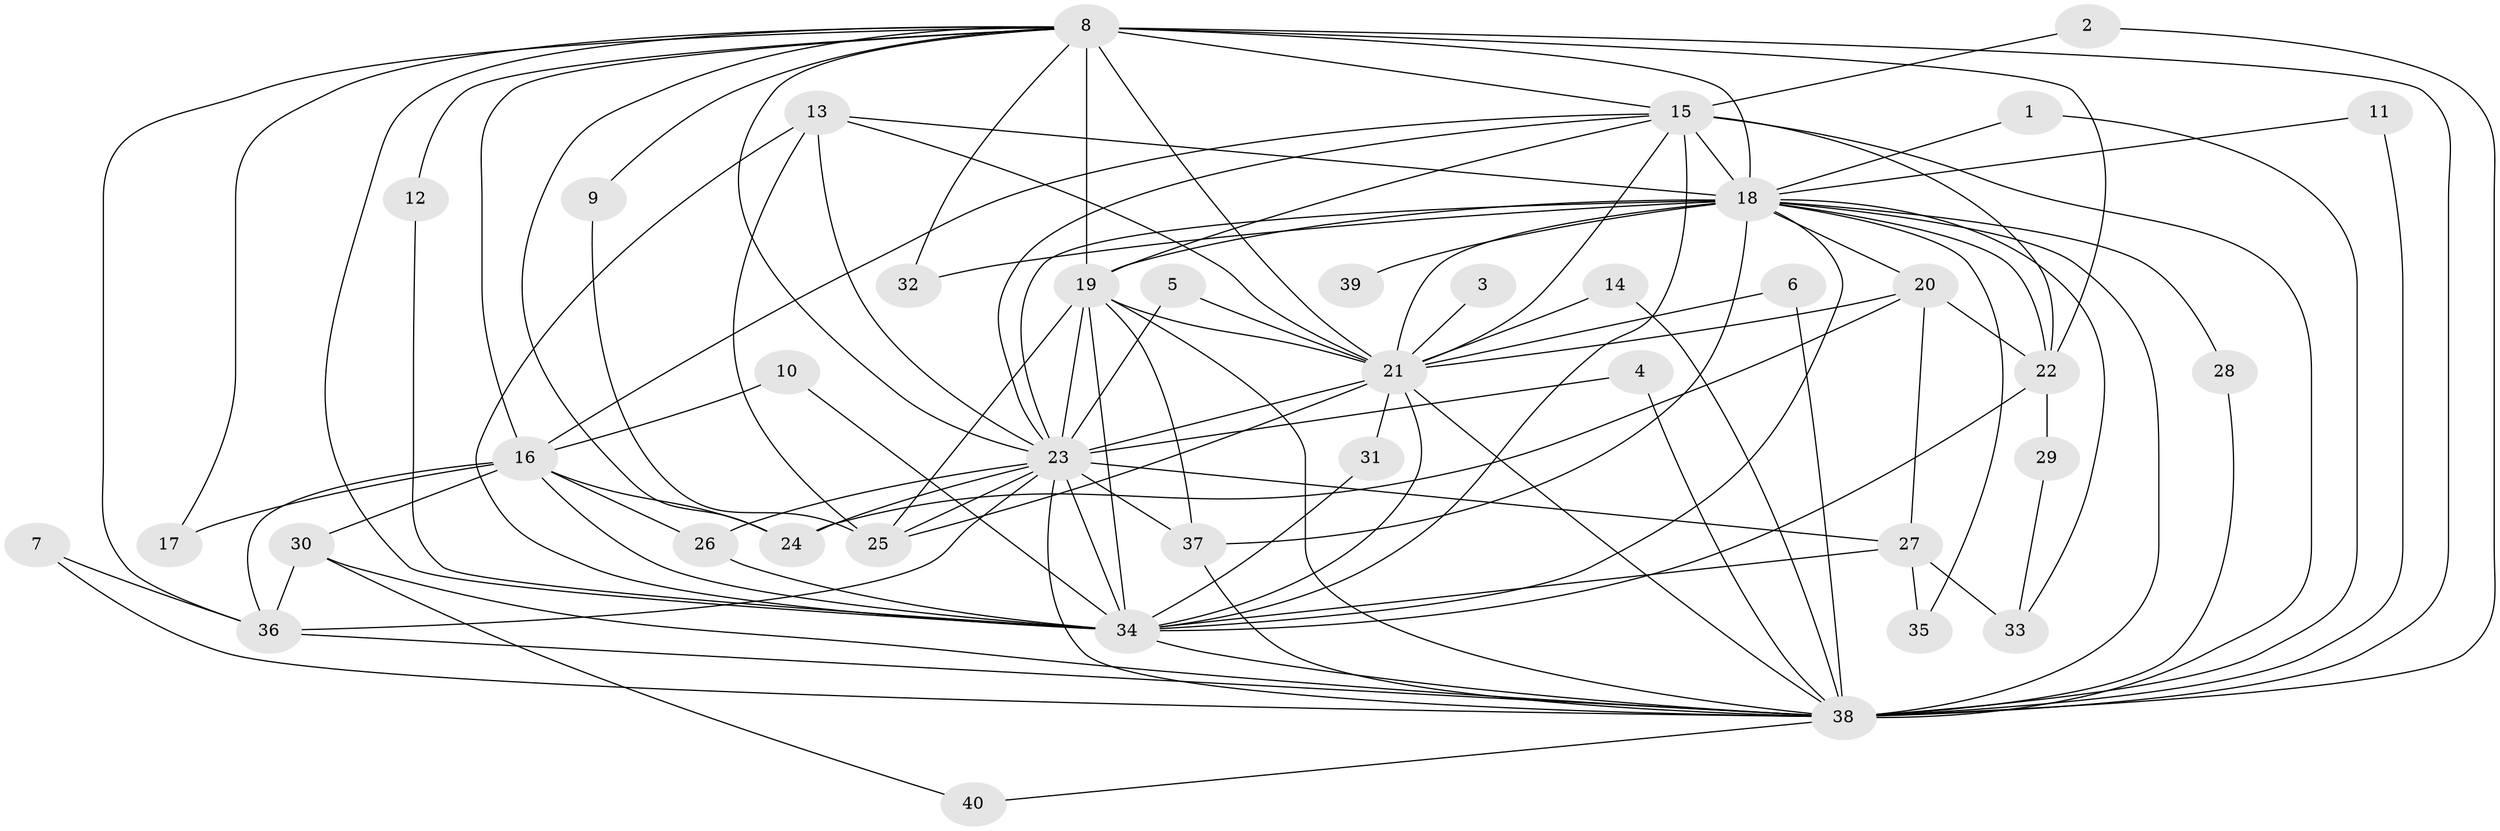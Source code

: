 // original degree distribution, {13: 0.025, 16: 0.025, 21: 0.025, 23: 0.0125, 19: 0.025, 14: 0.0125, 10: 0.0125, 8: 0.0125, 2: 0.5625, 5: 0.0625, 3: 0.1625, 7: 0.0125, 4: 0.05}
// Generated by graph-tools (version 1.1) at 2025/25/03/09/25 03:25:39]
// undirected, 40 vertices, 107 edges
graph export_dot {
graph [start="1"]
  node [color=gray90,style=filled];
  1;
  2;
  3;
  4;
  5;
  6;
  7;
  8;
  9;
  10;
  11;
  12;
  13;
  14;
  15;
  16;
  17;
  18;
  19;
  20;
  21;
  22;
  23;
  24;
  25;
  26;
  27;
  28;
  29;
  30;
  31;
  32;
  33;
  34;
  35;
  36;
  37;
  38;
  39;
  40;
  1 -- 18 [weight=1.0];
  1 -- 38 [weight=1.0];
  2 -- 15 [weight=1.0];
  2 -- 38 [weight=1.0];
  3 -- 21 [weight=1.0];
  4 -- 23 [weight=1.0];
  4 -- 38 [weight=1.0];
  5 -- 21 [weight=1.0];
  5 -- 23 [weight=1.0];
  6 -- 21 [weight=1.0];
  6 -- 38 [weight=1.0];
  7 -- 36 [weight=1.0];
  7 -- 38 [weight=1.0];
  8 -- 9 [weight=1.0];
  8 -- 12 [weight=1.0];
  8 -- 15 [weight=2.0];
  8 -- 16 [weight=1.0];
  8 -- 17 [weight=1.0];
  8 -- 18 [weight=4.0];
  8 -- 19 [weight=3.0];
  8 -- 21 [weight=3.0];
  8 -- 22 [weight=1.0];
  8 -- 23 [weight=2.0];
  8 -- 24 [weight=1.0];
  8 -- 32 [weight=1.0];
  8 -- 34 [weight=2.0];
  8 -- 36 [weight=1.0];
  8 -- 38 [weight=3.0];
  9 -- 25 [weight=1.0];
  10 -- 16 [weight=1.0];
  10 -- 34 [weight=1.0];
  11 -- 18 [weight=2.0];
  11 -- 38 [weight=2.0];
  12 -- 34 [weight=1.0];
  13 -- 18 [weight=2.0];
  13 -- 21 [weight=1.0];
  13 -- 23 [weight=1.0];
  13 -- 25 [weight=2.0];
  13 -- 34 [weight=1.0];
  14 -- 21 [weight=1.0];
  14 -- 38 [weight=1.0];
  15 -- 16 [weight=1.0];
  15 -- 18 [weight=2.0];
  15 -- 19 [weight=1.0];
  15 -- 21 [weight=1.0];
  15 -- 22 [weight=1.0];
  15 -- 23 [weight=1.0];
  15 -- 34 [weight=2.0];
  15 -- 38 [weight=2.0];
  16 -- 17 [weight=1.0];
  16 -- 24 [weight=1.0];
  16 -- 26 [weight=1.0];
  16 -- 30 [weight=1.0];
  16 -- 34 [weight=1.0];
  16 -- 36 [weight=1.0];
  18 -- 19 [weight=2.0];
  18 -- 20 [weight=2.0];
  18 -- 21 [weight=2.0];
  18 -- 22 [weight=1.0];
  18 -- 23 [weight=2.0];
  18 -- 28 [weight=1.0];
  18 -- 32 [weight=1.0];
  18 -- 33 [weight=1.0];
  18 -- 34 [weight=2.0];
  18 -- 35 [weight=1.0];
  18 -- 37 [weight=2.0];
  18 -- 38 [weight=2.0];
  18 -- 39 [weight=2.0];
  19 -- 21 [weight=1.0];
  19 -- 23 [weight=1.0];
  19 -- 25 [weight=1.0];
  19 -- 34 [weight=2.0];
  19 -- 37 [weight=1.0];
  19 -- 38 [weight=2.0];
  20 -- 21 [weight=1.0];
  20 -- 22 [weight=1.0];
  20 -- 24 [weight=1.0];
  20 -- 27 [weight=1.0];
  21 -- 23 [weight=1.0];
  21 -- 25 [weight=1.0];
  21 -- 31 [weight=1.0];
  21 -- 34 [weight=1.0];
  21 -- 38 [weight=1.0];
  22 -- 29 [weight=1.0];
  22 -- 34 [weight=2.0];
  23 -- 24 [weight=1.0];
  23 -- 25 [weight=2.0];
  23 -- 26 [weight=1.0];
  23 -- 27 [weight=2.0];
  23 -- 34 [weight=2.0];
  23 -- 36 [weight=1.0];
  23 -- 37 [weight=1.0];
  23 -- 38 [weight=1.0];
  26 -- 34 [weight=1.0];
  27 -- 33 [weight=2.0];
  27 -- 34 [weight=1.0];
  27 -- 35 [weight=1.0];
  28 -- 38 [weight=1.0];
  29 -- 33 [weight=1.0];
  30 -- 36 [weight=1.0];
  30 -- 38 [weight=1.0];
  30 -- 40 [weight=1.0];
  31 -- 34 [weight=1.0];
  34 -- 38 [weight=1.0];
  36 -- 38 [weight=1.0];
  37 -- 38 [weight=1.0];
  38 -- 40 [weight=1.0];
}
